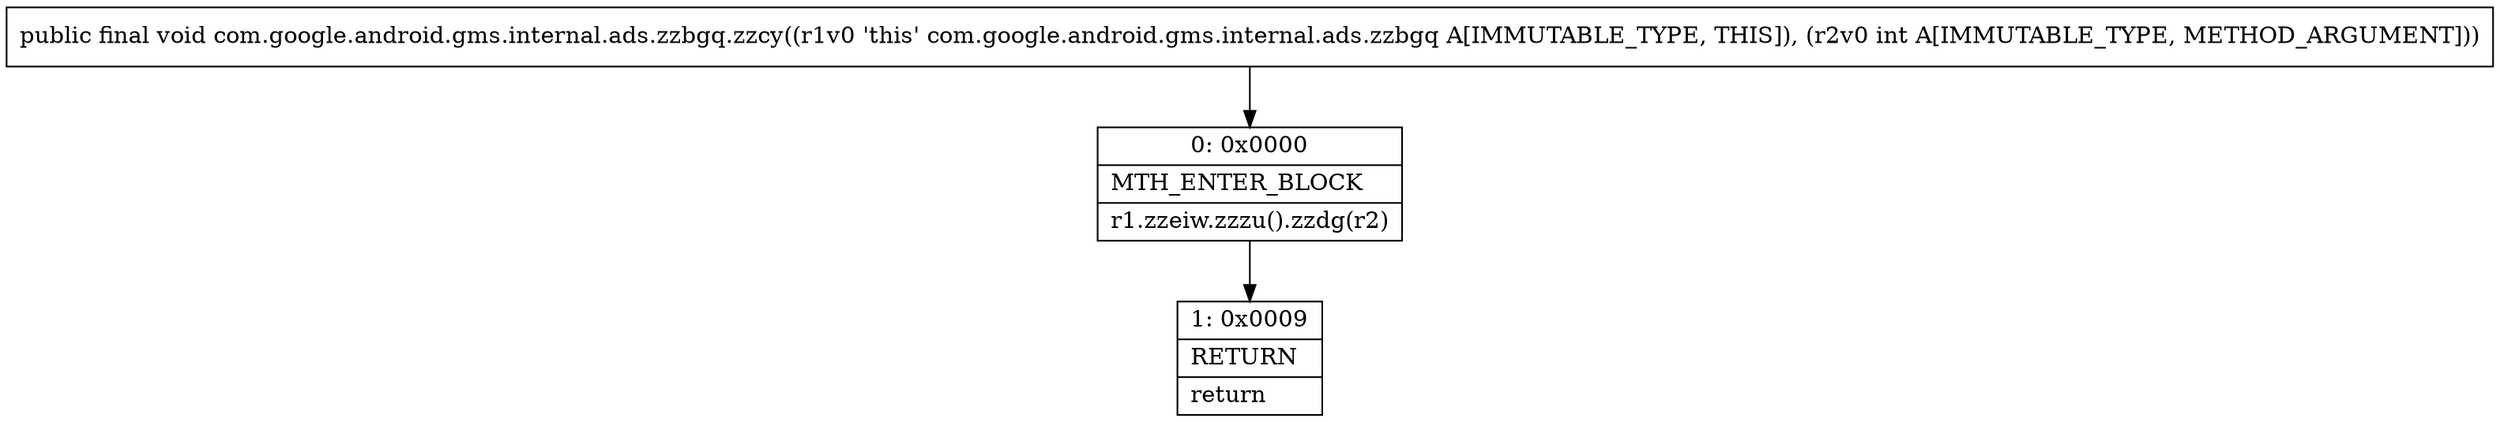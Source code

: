 digraph "CFG forcom.google.android.gms.internal.ads.zzbgq.zzcy(I)V" {
Node_0 [shape=record,label="{0\:\ 0x0000|MTH_ENTER_BLOCK\l|r1.zzeiw.zzzu().zzdg(r2)\l}"];
Node_1 [shape=record,label="{1\:\ 0x0009|RETURN\l|return\l}"];
MethodNode[shape=record,label="{public final void com.google.android.gms.internal.ads.zzbgq.zzcy((r1v0 'this' com.google.android.gms.internal.ads.zzbgq A[IMMUTABLE_TYPE, THIS]), (r2v0 int A[IMMUTABLE_TYPE, METHOD_ARGUMENT])) }"];
MethodNode -> Node_0;
Node_0 -> Node_1;
}

